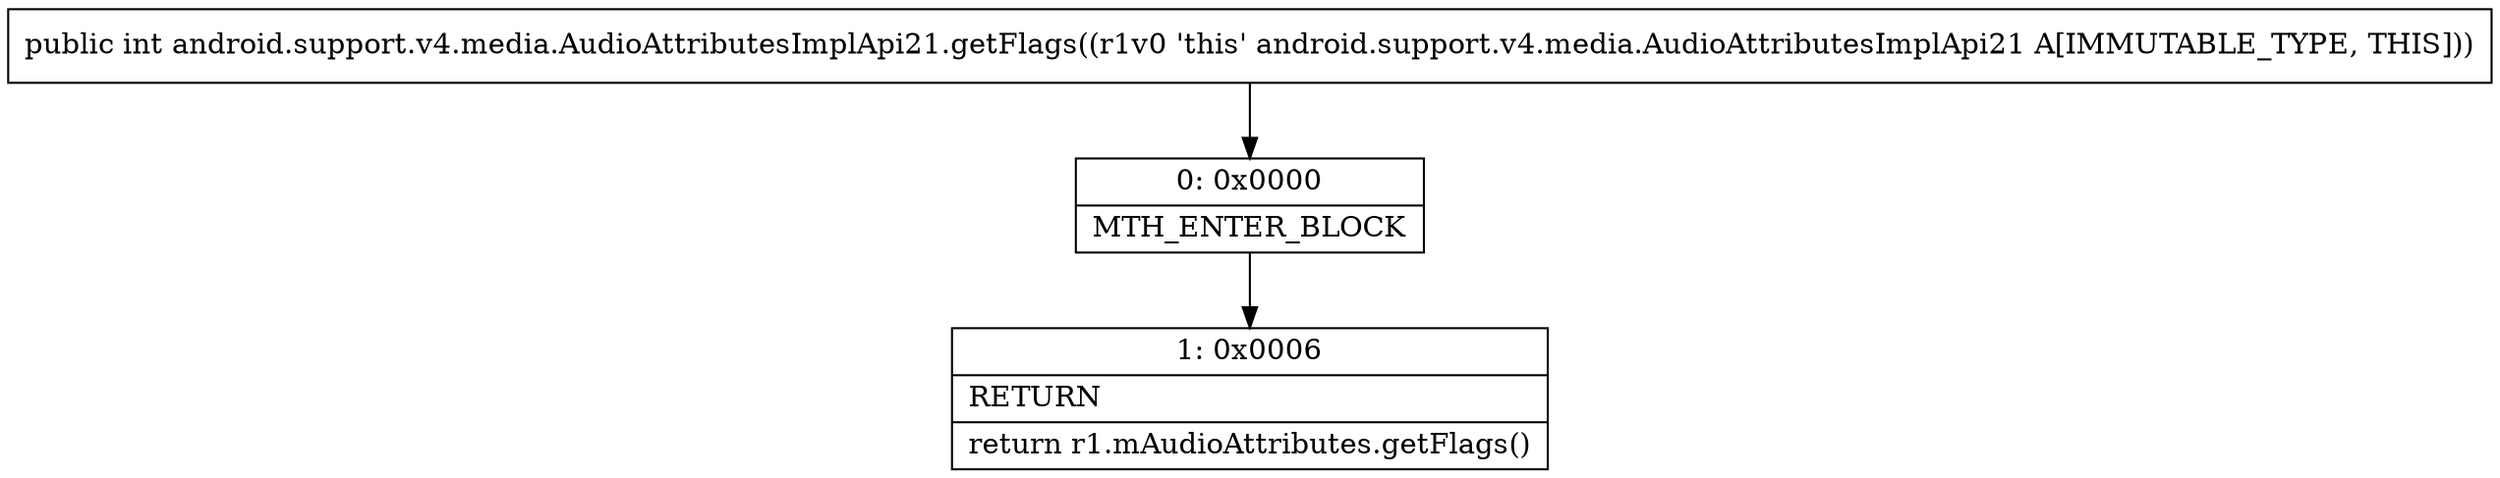 digraph "CFG forandroid.support.v4.media.AudioAttributesImplApi21.getFlags()I" {
Node_0 [shape=record,label="{0\:\ 0x0000|MTH_ENTER_BLOCK\l}"];
Node_1 [shape=record,label="{1\:\ 0x0006|RETURN\l|return r1.mAudioAttributes.getFlags()\l}"];
MethodNode[shape=record,label="{public int android.support.v4.media.AudioAttributesImplApi21.getFlags((r1v0 'this' android.support.v4.media.AudioAttributesImplApi21 A[IMMUTABLE_TYPE, THIS])) }"];
MethodNode -> Node_0;
Node_0 -> Node_1;
}

